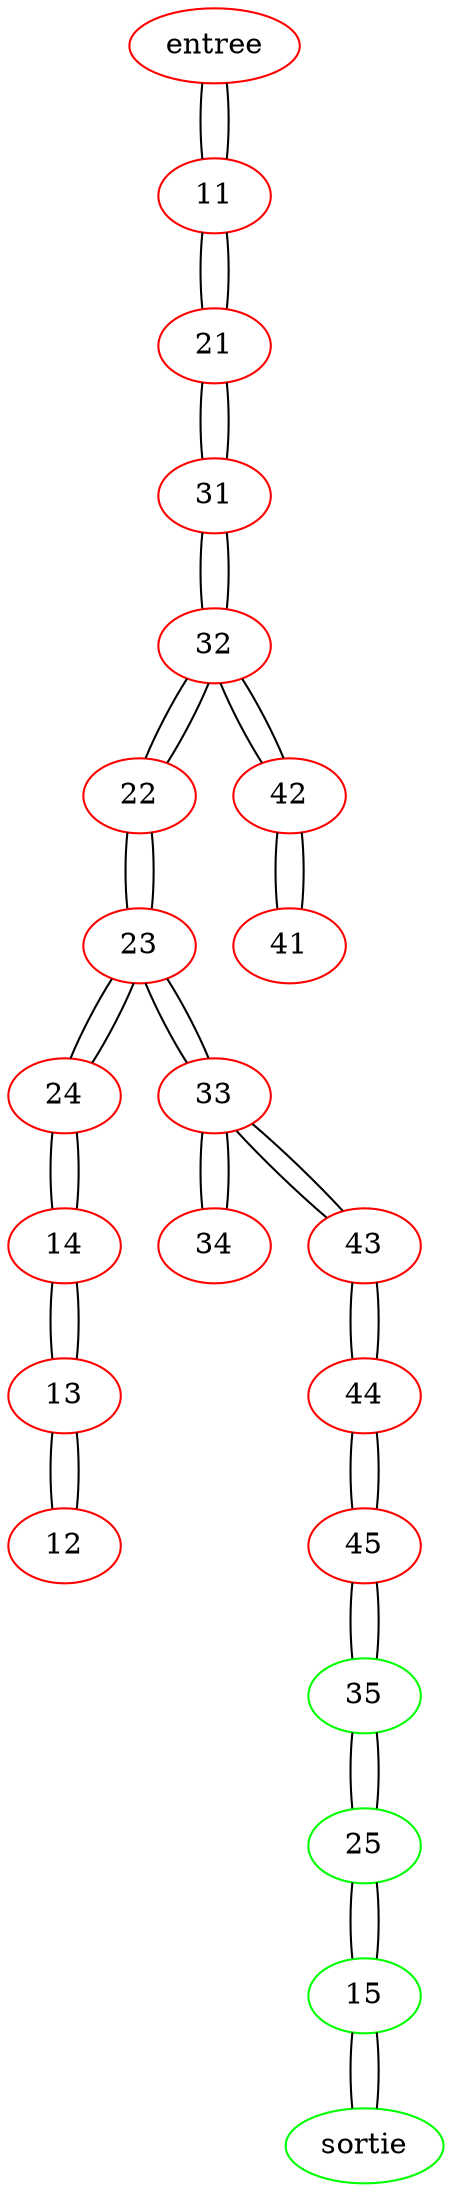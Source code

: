 graph {
entree [color=red]
sortie [color=green]
11 [color=red]
12 [color=red]
13 [color=red]
14 [color=red]
15 [color=green]
21 [color=red]
22 [color=red]
23 [color=red]
24 [color=red]
25 [color=green]
31 [color=red]
32 [color=red]
33 [color=red]
34 [color=red]
35 [color=green]
41 [color=red]
42 [color=red]
43 [color=red]
44 [color=red]
45 [color=red]
 entree -- 11
 sortie -- 15
 11 -- entree
 11 -- 21
 12 -- 13
 13 -- 12
 13 -- 14
 14 -- 13
 14 -- 24
 15 -- 25
 15 -- sortie
 21 -- 11
 21 -- 31
 22 -- 32
 22 -- 23
 23 -- 22
 23 -- 24
 23 -- 33
 24 -- 14
 24 -- 23
 25 -- 35
 25 -- 15
 31 -- 21
 31 -- 32
 32 -- 31
 32 -- 42
 32 -- 22
 33 -- 23
 33 -- 34
 33 -- 43
 34 -- 33
 35 -- 45
 35 -- 25
 41 -- 42
 42 -- 41
 42 -- 32
 43 -- 33
 43 -- 44
 44 -- 43
 44 -- 45
 45 -- 44
 45 -- 35
}
